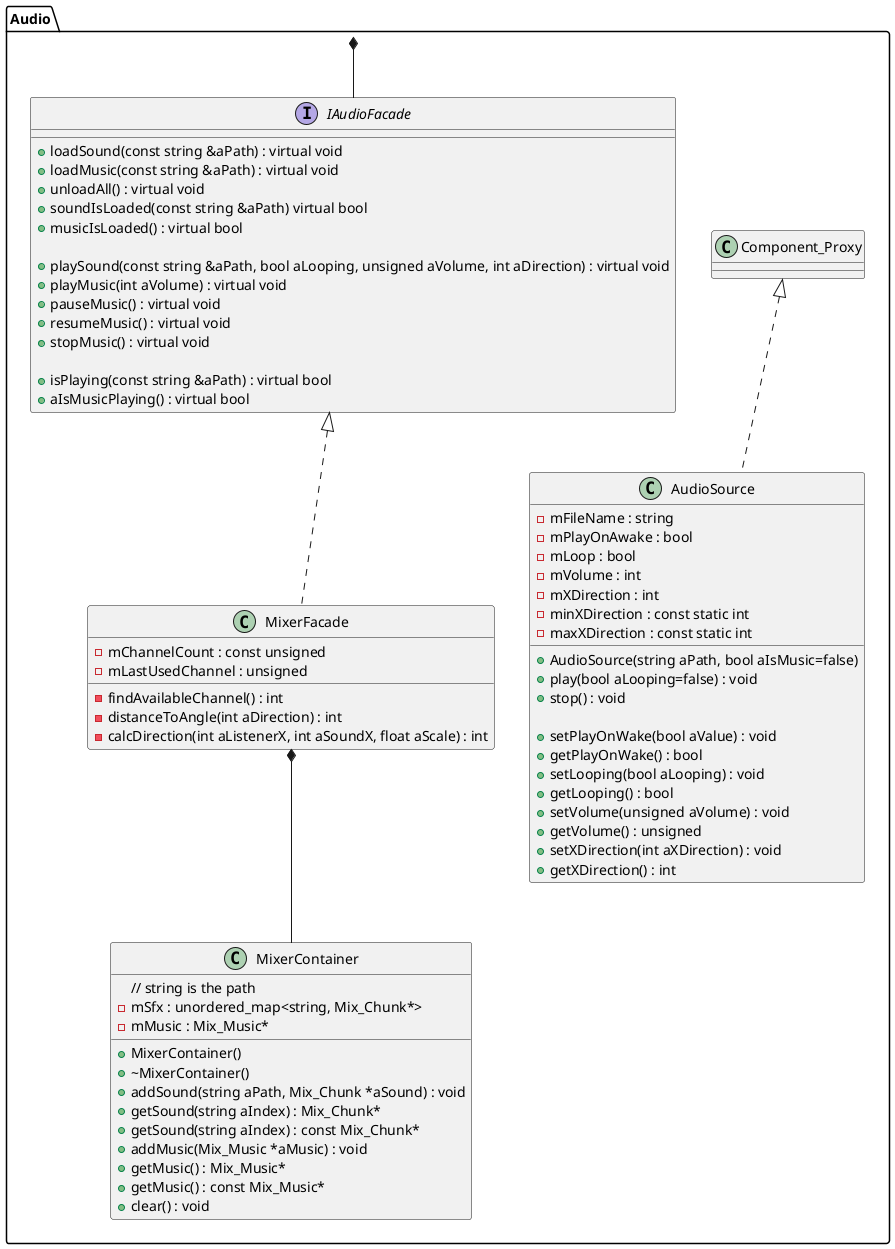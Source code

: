 @startuml audioPackageClassDiagram

package Audio{
    class Component_Proxy {}

class AudioSource implements Component_Proxy{
    - mFileName : string
    - mPlayOnAwake : bool
    - mLoop : bool
    - mVolume : int
    - mXDirection : int
    - minXDirection : const static int
    - maxXDirection : const static int
    + AudioSource(string aPath, bool aIsMusic=false)
    + play(bool aLooping=false) : void
    + stop() : void 

    + setPlayOnWake(bool aValue) : void
    + getPlayOnWake() : bool
    + setLooping(bool aLooping) : void
    + getLooping() : bool
    + setVolume(unsigned aVolume) : void
    + getVolume() : unsigned
    + setXDirection(int aXDirection) : void
    + getXDirection() : int
}

interface IAudioFacade {
    + loadSound(const string &aPath) : virtual void
    + loadMusic(const string &aPath) : virtual void
    + unloadAll() : virtual void
    + soundIsLoaded(const string &aPath) virtual bool
    + musicIsLoaded() : virtual bool
    
    + playSound(const string &aPath, bool aLooping, unsigned aVolume, int aDirection) : virtual void
    + playMusic(int aVolume) : virtual void
	+ pauseMusic() : virtual void
	+ resumeMusic() : virtual void
	+ stopMusic() : virtual void
    
    + isPlaying(const string &aPath) : virtual bool
    + aIsMusicPlaying() : virtual bool
}

class MixerFacade implements IAudioFacade {
    - mChannelCount : const unsigned
    - mLastUsedChannel : unsigned
    - findAvailableChannel() : int
    - distanceToAngle(int aDirection) : int
    - calcDirection(int aListenerX, int aSoundX, float aScale) : int
}

class MixerContainer {
    // string is the path
    - mSfx : unordered_map<string, Mix_Chunk*>
    - mMusic : Mix_Music*
    + MixerContainer()
    + ~MixerContainer()
    + addSound(string aPath, Mix_Chunk *aSound) : void
    + getSound(string aIndex) : Mix_Chunk*
    + getSound(string aIndex) : const Mix_Chunk*
    + addMusic(Mix_Music *aMusic) : void
    + getMusic() : Mix_Music*
    + getMusic() : const Mix_Music*
    + clear() : void
}

MixerFacade *-- MixerContainer

}

Audio *--IAudioFacade

@enduml